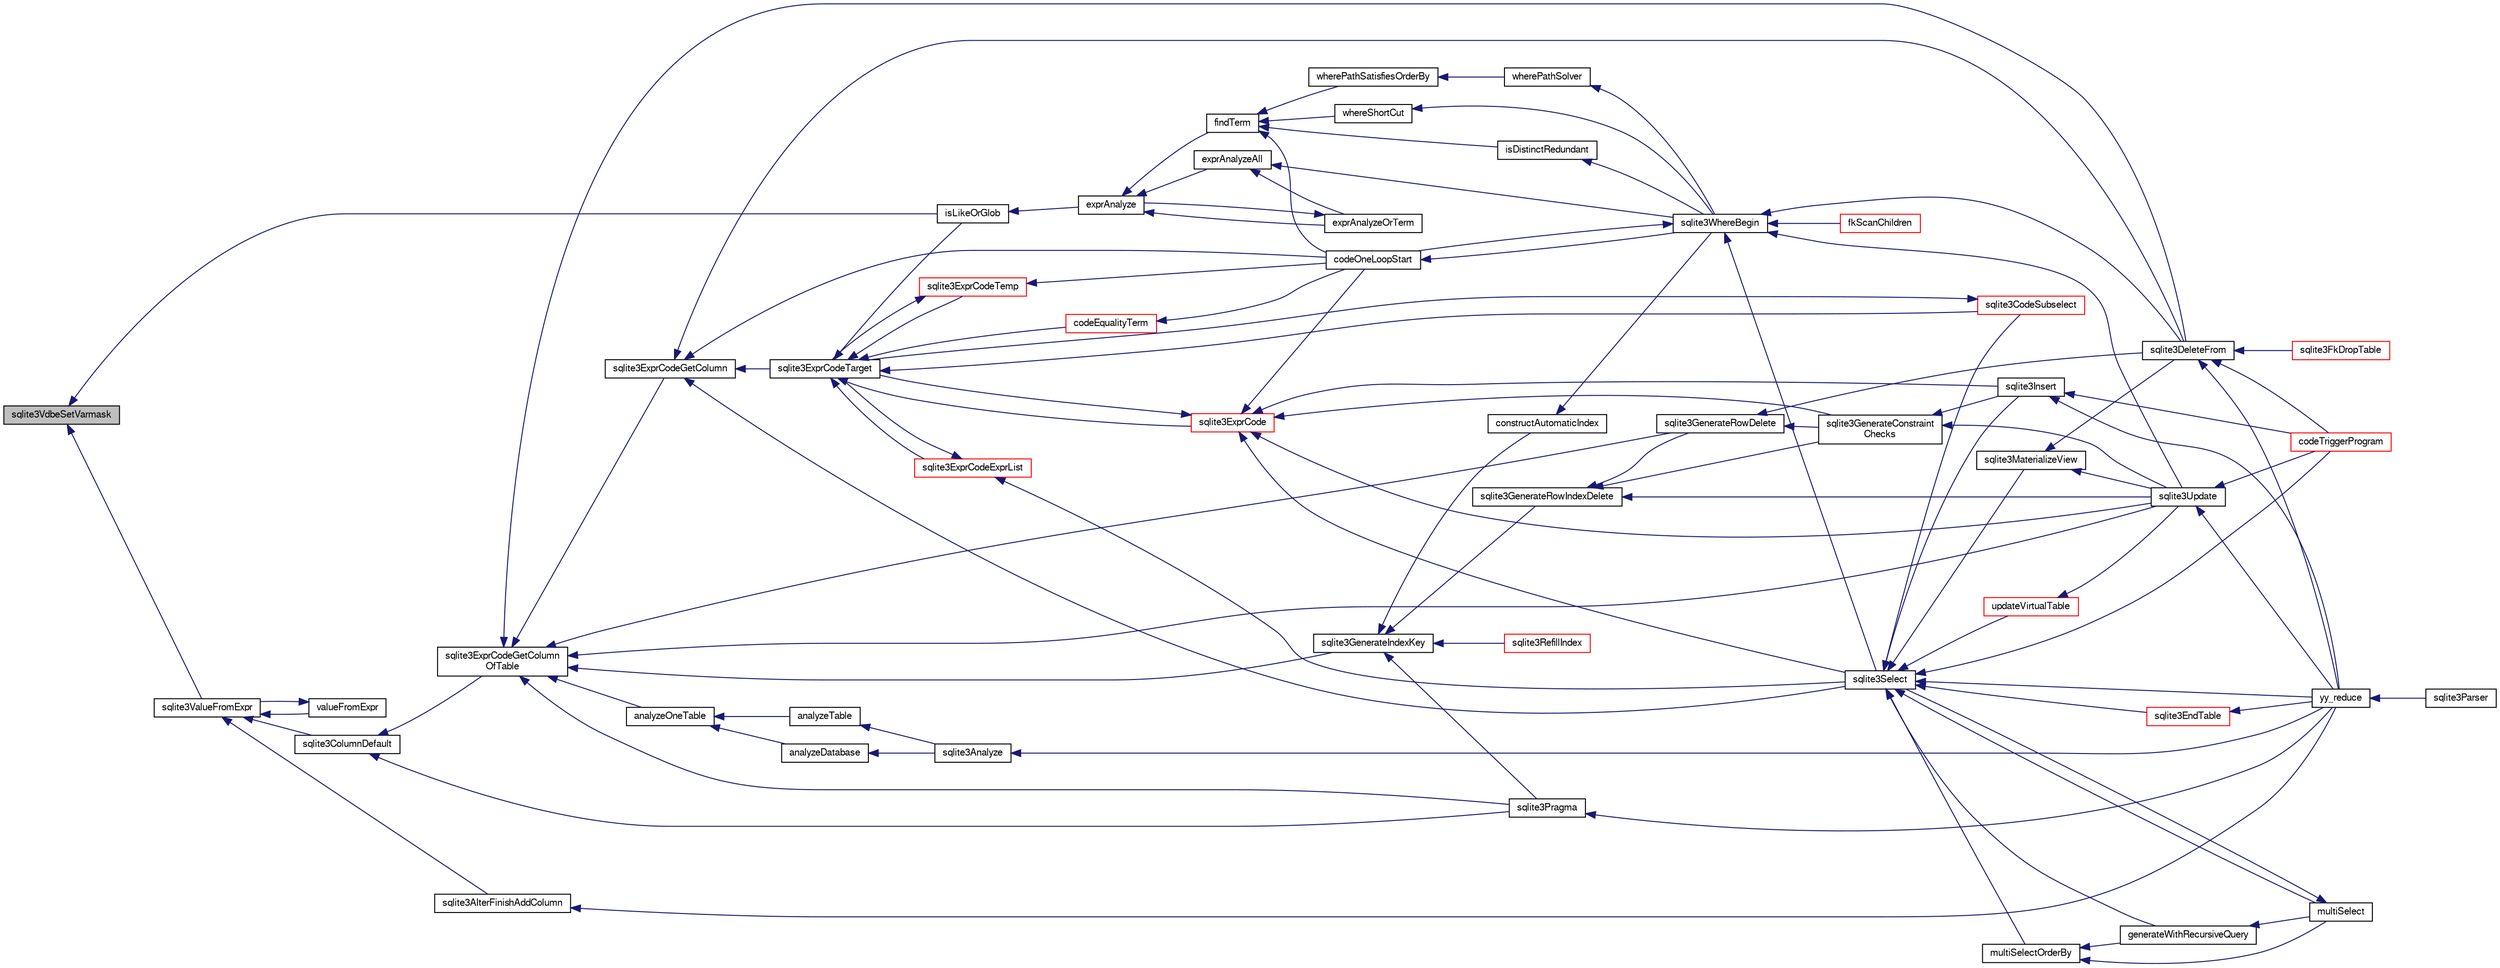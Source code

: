 digraph "sqlite3VdbeSetVarmask"
{
  edge [fontname="FreeSans",fontsize="10",labelfontname="FreeSans",labelfontsize="10"];
  node [fontname="FreeSans",fontsize="10",shape=record];
  rankdir="LR";
  Node791760 [label="sqlite3VdbeSetVarmask",height=0.2,width=0.4,color="black", fillcolor="grey75", style="filled", fontcolor="black"];
  Node791760 -> Node791761 [dir="back",color="midnightblue",fontsize="10",style="solid",fontname="FreeSans"];
  Node791761 [label="sqlite3ValueFromExpr",height=0.2,width=0.4,color="black", fillcolor="white", style="filled",URL="$sqlite3_8c.html#af103c812684544760641a1cd4d9745df"];
  Node791761 -> Node791762 [dir="back",color="midnightblue",fontsize="10",style="solid",fontname="FreeSans"];
  Node791762 [label="valueFromExpr",height=0.2,width=0.4,color="black", fillcolor="white", style="filled",URL="$sqlite3_8c.html#a08f91b27c0189e8b5bcdea6537466b7c"];
  Node791762 -> Node791761 [dir="back",color="midnightblue",fontsize="10",style="solid",fontname="FreeSans"];
  Node791761 -> Node791763 [dir="back",color="midnightblue",fontsize="10",style="solid",fontname="FreeSans"];
  Node791763 [label="sqlite3AlterFinishAddColumn",height=0.2,width=0.4,color="black", fillcolor="white", style="filled",URL="$sqlite3_8c.html#a392e1e5be904b01216faae16a77c2c31"];
  Node791763 -> Node791764 [dir="back",color="midnightblue",fontsize="10",style="solid",fontname="FreeSans"];
  Node791764 [label="yy_reduce",height=0.2,width=0.4,color="black", fillcolor="white", style="filled",URL="$sqlite3_8c.html#a7c419a9b25711c666a9a2449ef377f14"];
  Node791764 -> Node791765 [dir="back",color="midnightblue",fontsize="10",style="solid",fontname="FreeSans"];
  Node791765 [label="sqlite3Parser",height=0.2,width=0.4,color="black", fillcolor="white", style="filled",URL="$sqlite3_8c.html#a0327d71a5fabe0b6a343d78a2602e72a"];
  Node791761 -> Node791766 [dir="back",color="midnightblue",fontsize="10",style="solid",fontname="FreeSans"];
  Node791766 [label="sqlite3ColumnDefault",height=0.2,width=0.4,color="black", fillcolor="white", style="filled",URL="$sqlite3_8c.html#a59f47949957801afdf53735549eacc7d"];
  Node791766 -> Node791767 [dir="back",color="midnightblue",fontsize="10",style="solid",fontname="FreeSans"];
  Node791767 [label="sqlite3ExprCodeGetColumn\lOfTable",height=0.2,width=0.4,color="black", fillcolor="white", style="filled",URL="$sqlite3_8c.html#aef676ae689397d0e050eb0a360c32315"];
  Node791767 -> Node791768 [dir="back",color="midnightblue",fontsize="10",style="solid",fontname="FreeSans"];
  Node791768 [label="sqlite3ExprCodeGetColumn",height=0.2,width=0.4,color="black", fillcolor="white", style="filled",URL="$sqlite3_8c.html#a053723da492b5bb45cb8df75c733155d"];
  Node791768 -> Node791769 [dir="back",color="midnightblue",fontsize="10",style="solid",fontname="FreeSans"];
  Node791769 [label="sqlite3ExprCodeTarget",height=0.2,width=0.4,color="black", fillcolor="white", style="filled",URL="$sqlite3_8c.html#a4f308397a0a3ed299ed31aaa1ae2a293"];
  Node791769 -> Node791770 [dir="back",color="midnightblue",fontsize="10",style="solid",fontname="FreeSans"];
  Node791770 [label="sqlite3CodeSubselect",height=0.2,width=0.4,color="red", fillcolor="white", style="filled",URL="$sqlite3_8c.html#aa69b46d2204a1d1b110107a1be12ee0c"];
  Node791770 -> Node791769 [dir="back",color="midnightblue",fontsize="10",style="solid",fontname="FreeSans"];
  Node791769 -> Node791815 [dir="back",color="midnightblue",fontsize="10",style="solid",fontname="FreeSans"];
  Node791815 [label="sqlite3ExprCodeTemp",height=0.2,width=0.4,color="red", fillcolor="white", style="filled",URL="$sqlite3_8c.html#a3bc5c1ccb3c5851847e2aeb4a84ae1fc"];
  Node791815 -> Node791769 [dir="back",color="midnightblue",fontsize="10",style="solid",fontname="FreeSans"];
  Node791815 -> Node791812 [dir="back",color="midnightblue",fontsize="10",style="solid",fontname="FreeSans"];
  Node791812 [label="codeOneLoopStart",height=0.2,width=0.4,color="black", fillcolor="white", style="filled",URL="$sqlite3_8c.html#aa868875120b151c169cc79139ed6e008"];
  Node791812 -> Node791803 [dir="back",color="midnightblue",fontsize="10",style="solid",fontname="FreeSans"];
  Node791803 [label="sqlite3WhereBegin",height=0.2,width=0.4,color="black", fillcolor="white", style="filled",URL="$sqlite3_8c.html#acad049f5c9a96a8118cffd5e5ce89f7c"];
  Node791803 -> Node791788 [dir="back",color="midnightblue",fontsize="10",style="solid",fontname="FreeSans"];
  Node791788 [label="sqlite3DeleteFrom",height=0.2,width=0.4,color="black", fillcolor="white", style="filled",URL="$sqlite3_8c.html#ab9b4b45349188b49eabb23f94608a091"];
  Node791788 -> Node791789 [dir="back",color="midnightblue",fontsize="10",style="solid",fontname="FreeSans"];
  Node791789 [label="sqlite3FkDropTable",height=0.2,width=0.4,color="red", fillcolor="white", style="filled",URL="$sqlite3_8c.html#a1218c6fc74e89152ceaa4760e82f5ef9"];
  Node791788 -> Node791791 [dir="back",color="midnightblue",fontsize="10",style="solid",fontname="FreeSans"];
  Node791791 [label="codeTriggerProgram",height=0.2,width=0.4,color="red", fillcolor="white", style="filled",URL="$sqlite3_8c.html#a120801f59d9281d201d2ff4b2606836e"];
  Node791788 -> Node791764 [dir="back",color="midnightblue",fontsize="10",style="solid",fontname="FreeSans"];
  Node791803 -> Node791804 [dir="back",color="midnightblue",fontsize="10",style="solid",fontname="FreeSans"];
  Node791804 [label="fkScanChildren",height=0.2,width=0.4,color="red", fillcolor="white", style="filled",URL="$sqlite3_8c.html#a67c9dcb484336b3155e7a82a037d4691"];
  Node791803 -> Node791806 [dir="back",color="midnightblue",fontsize="10",style="solid",fontname="FreeSans"];
  Node791806 [label="sqlite3Select",height=0.2,width=0.4,color="black", fillcolor="white", style="filled",URL="$sqlite3_8c.html#a2465ee8c956209ba4b272477b7c21a45"];
  Node791806 -> Node791770 [dir="back",color="midnightblue",fontsize="10",style="solid",fontname="FreeSans"];
  Node791806 -> Node791781 [dir="back",color="midnightblue",fontsize="10",style="solid",fontname="FreeSans"];
  Node791781 [label="sqlite3EndTable",height=0.2,width=0.4,color="red", fillcolor="white", style="filled",URL="$sqlite3_8c.html#a7b5f2c66c0f0b6f819d970ca389768b0"];
  Node791781 -> Node791764 [dir="back",color="midnightblue",fontsize="10",style="solid",fontname="FreeSans"];
  Node791806 -> Node791807 [dir="back",color="midnightblue",fontsize="10",style="solid",fontname="FreeSans"];
  Node791807 [label="sqlite3MaterializeView",height=0.2,width=0.4,color="black", fillcolor="white", style="filled",URL="$sqlite3_8c.html#a4557984b0b75f998fb0c3f231c9b1def"];
  Node791807 -> Node791788 [dir="back",color="midnightblue",fontsize="10",style="solid",fontname="FreeSans"];
  Node791807 -> Node791796 [dir="back",color="midnightblue",fontsize="10",style="solid",fontname="FreeSans"];
  Node791796 [label="sqlite3Update",height=0.2,width=0.4,color="black", fillcolor="white", style="filled",URL="$sqlite3_8c.html#ac5aa67c46e8cc8174566fabe6809fafa"];
  Node791796 -> Node791791 [dir="back",color="midnightblue",fontsize="10",style="solid",fontname="FreeSans"];
  Node791796 -> Node791764 [dir="back",color="midnightblue",fontsize="10",style="solid",fontname="FreeSans"];
  Node791806 -> Node791798 [dir="back",color="midnightblue",fontsize="10",style="solid",fontname="FreeSans"];
  Node791798 [label="sqlite3Insert",height=0.2,width=0.4,color="black", fillcolor="white", style="filled",URL="$sqlite3_8c.html#a5b17c9c2000bae6bdff8e6be48d7dc2b"];
  Node791798 -> Node791791 [dir="back",color="midnightblue",fontsize="10",style="solid",fontname="FreeSans"];
  Node791798 -> Node791764 [dir="back",color="midnightblue",fontsize="10",style="solid",fontname="FreeSans"];
  Node791806 -> Node791808 [dir="back",color="midnightblue",fontsize="10",style="solid",fontname="FreeSans"];
  Node791808 [label="generateWithRecursiveQuery",height=0.2,width=0.4,color="black", fillcolor="white", style="filled",URL="$sqlite3_8c.html#ade2c3663fa9c3b9676507984b9483942"];
  Node791808 -> Node791809 [dir="back",color="midnightblue",fontsize="10",style="solid",fontname="FreeSans"];
  Node791809 [label="multiSelect",height=0.2,width=0.4,color="black", fillcolor="white", style="filled",URL="$sqlite3_8c.html#a6456c61f3d9b2389738753cedfa24fa7"];
  Node791809 -> Node791806 [dir="back",color="midnightblue",fontsize="10",style="solid",fontname="FreeSans"];
  Node791806 -> Node791809 [dir="back",color="midnightblue",fontsize="10",style="solid",fontname="FreeSans"];
  Node791806 -> Node791810 [dir="back",color="midnightblue",fontsize="10",style="solid",fontname="FreeSans"];
  Node791810 [label="multiSelectOrderBy",height=0.2,width=0.4,color="black", fillcolor="white", style="filled",URL="$sqlite3_8c.html#afcdb8488c6f4dfdadaf9f04bca35b808"];
  Node791810 -> Node791808 [dir="back",color="midnightblue",fontsize="10",style="solid",fontname="FreeSans"];
  Node791810 -> Node791809 [dir="back",color="midnightblue",fontsize="10",style="solid",fontname="FreeSans"];
  Node791806 -> Node791791 [dir="back",color="midnightblue",fontsize="10",style="solid",fontname="FreeSans"];
  Node791806 -> Node791811 [dir="back",color="midnightblue",fontsize="10",style="solid",fontname="FreeSans"];
  Node791811 [label="updateVirtualTable",height=0.2,width=0.4,color="red", fillcolor="white", style="filled",URL="$sqlite3_8c.html#a740220531db9293c39a2cdd7da3f74e1"];
  Node791811 -> Node791796 [dir="back",color="midnightblue",fontsize="10",style="solid",fontname="FreeSans"];
  Node791806 -> Node791764 [dir="back",color="midnightblue",fontsize="10",style="solid",fontname="FreeSans"];
  Node791803 -> Node791796 [dir="back",color="midnightblue",fontsize="10",style="solid",fontname="FreeSans"];
  Node791803 -> Node791812 [dir="back",color="midnightblue",fontsize="10",style="solid",fontname="FreeSans"];
  Node791769 -> Node791816 [dir="back",color="midnightblue",fontsize="10",style="solid",fontname="FreeSans"];
  Node791816 [label="sqlite3ExprCode",height=0.2,width=0.4,color="red", fillcolor="white", style="filled",URL="$sqlite3_8c.html#a75f270fb0b111b86924cca4ea507b417"];
  Node791816 -> Node791769 [dir="back",color="midnightblue",fontsize="10",style="solid",fontname="FreeSans"];
  Node791816 -> Node791798 [dir="back",color="midnightblue",fontsize="10",style="solid",fontname="FreeSans"];
  Node791816 -> Node791800 [dir="back",color="midnightblue",fontsize="10",style="solid",fontname="FreeSans"];
  Node791800 [label="sqlite3GenerateConstraint\lChecks",height=0.2,width=0.4,color="black", fillcolor="white", style="filled",URL="$sqlite3_8c.html#aef639c1e6a0c0a67ca6e7690ad931bd2"];
  Node791800 -> Node791798 [dir="back",color="midnightblue",fontsize="10",style="solid",fontname="FreeSans"];
  Node791800 -> Node791796 [dir="back",color="midnightblue",fontsize="10",style="solid",fontname="FreeSans"];
  Node791816 -> Node791806 [dir="back",color="midnightblue",fontsize="10",style="solid",fontname="FreeSans"];
  Node791816 -> Node791796 [dir="back",color="midnightblue",fontsize="10",style="solid",fontname="FreeSans"];
  Node791816 -> Node791812 [dir="back",color="midnightblue",fontsize="10",style="solid",fontname="FreeSans"];
  Node791769 -> Node791825 [dir="back",color="midnightblue",fontsize="10",style="solid",fontname="FreeSans"];
  Node791825 [label="sqlite3ExprCodeExprList",height=0.2,width=0.4,color="red", fillcolor="white", style="filled",URL="$sqlite3_8c.html#a05b2b3dc3de7565de24eb3a2ff4e9566"];
  Node791825 -> Node791769 [dir="back",color="midnightblue",fontsize="10",style="solid",fontname="FreeSans"];
  Node791825 -> Node791806 [dir="back",color="midnightblue",fontsize="10",style="solid",fontname="FreeSans"];
  Node791769 -> Node791828 [dir="back",color="midnightblue",fontsize="10",style="solid",fontname="FreeSans"];
  Node791828 [label="isLikeOrGlob",height=0.2,width=0.4,color="black", fillcolor="white", style="filled",URL="$sqlite3_8c.html#a6c38e495198bf8976f68d1a6ebd74a50"];
  Node791828 -> Node791829 [dir="back",color="midnightblue",fontsize="10",style="solid",fontname="FreeSans"];
  Node791829 [label="exprAnalyze",height=0.2,width=0.4,color="black", fillcolor="white", style="filled",URL="$sqlite3_8c.html#acb10e48c9a4184a4edd9bfd5b14ad0b7"];
  Node791829 -> Node791830 [dir="back",color="midnightblue",fontsize="10",style="solid",fontname="FreeSans"];
  Node791830 [label="findTerm",height=0.2,width=0.4,color="black", fillcolor="white", style="filled",URL="$sqlite3_8c.html#af26eb1eed85001fcf29fa189b631ac4b"];
  Node791830 -> Node791831 [dir="back",color="midnightblue",fontsize="10",style="solid",fontname="FreeSans"];
  Node791831 [label="isDistinctRedundant",height=0.2,width=0.4,color="black", fillcolor="white", style="filled",URL="$sqlite3_8c.html#acfc2ade61d376596f173a8f70fea379b"];
  Node791831 -> Node791803 [dir="back",color="midnightblue",fontsize="10",style="solid",fontname="FreeSans"];
  Node791830 -> Node791812 [dir="back",color="midnightblue",fontsize="10",style="solid",fontname="FreeSans"];
  Node791830 -> Node791832 [dir="back",color="midnightblue",fontsize="10",style="solid",fontname="FreeSans"];
  Node791832 [label="wherePathSatisfiesOrderBy",height=0.2,width=0.4,color="black", fillcolor="white", style="filled",URL="$sqlite3_8c.html#a0d0fdea0c17942906bcb742c15cf8861"];
  Node791832 -> Node791833 [dir="back",color="midnightblue",fontsize="10",style="solid",fontname="FreeSans"];
  Node791833 [label="wherePathSolver",height=0.2,width=0.4,color="black", fillcolor="white", style="filled",URL="$sqlite3_8c.html#aebc15a04540468c220b31d00e9b29fe6"];
  Node791833 -> Node791803 [dir="back",color="midnightblue",fontsize="10",style="solid",fontname="FreeSans"];
  Node791830 -> Node791834 [dir="back",color="midnightblue",fontsize="10",style="solid",fontname="FreeSans"];
  Node791834 [label="whereShortCut",height=0.2,width=0.4,color="black", fillcolor="white", style="filled",URL="$sqlite3_8c.html#ae1e6727024b08b6596d4d28882587b86"];
  Node791834 -> Node791803 [dir="back",color="midnightblue",fontsize="10",style="solid",fontname="FreeSans"];
  Node791829 -> Node791835 [dir="back",color="midnightblue",fontsize="10",style="solid",fontname="FreeSans"];
  Node791835 [label="exprAnalyzeAll",height=0.2,width=0.4,color="black", fillcolor="white", style="filled",URL="$sqlite3_8c.html#a2e7a957af98e240fa68e34d6ff639437"];
  Node791835 -> Node791836 [dir="back",color="midnightblue",fontsize="10",style="solid",fontname="FreeSans"];
  Node791836 [label="exprAnalyzeOrTerm",height=0.2,width=0.4,color="black", fillcolor="white", style="filled",URL="$sqlite3_8c.html#ab95cabd8b51cb2291b5bef0c4a3776d2"];
  Node791836 -> Node791829 [dir="back",color="midnightblue",fontsize="10",style="solid",fontname="FreeSans"];
  Node791835 -> Node791803 [dir="back",color="midnightblue",fontsize="10",style="solid",fontname="FreeSans"];
  Node791829 -> Node791836 [dir="back",color="midnightblue",fontsize="10",style="solid",fontname="FreeSans"];
  Node791769 -> Node791813 [dir="back",color="midnightblue",fontsize="10",style="solid",fontname="FreeSans"];
  Node791813 [label="codeEqualityTerm",height=0.2,width=0.4,color="red", fillcolor="white", style="filled",URL="$sqlite3_8c.html#ad88a57073f031452c9843e97f15acc47"];
  Node791813 -> Node791812 [dir="back",color="midnightblue",fontsize="10",style="solid",fontname="FreeSans"];
  Node791768 -> Node791788 [dir="back",color="midnightblue",fontsize="10",style="solid",fontname="FreeSans"];
  Node791768 -> Node791806 [dir="back",color="midnightblue",fontsize="10",style="solid",fontname="FreeSans"];
  Node791768 -> Node791812 [dir="back",color="midnightblue",fontsize="10",style="solid",fontname="FreeSans"];
  Node791767 -> Node791837 [dir="back",color="midnightblue",fontsize="10",style="solid",fontname="FreeSans"];
  Node791837 [label="analyzeOneTable",height=0.2,width=0.4,color="black", fillcolor="white", style="filled",URL="$sqlite3_8c.html#a31d4182bf855943a5d0526dbb4987803"];
  Node791837 -> Node791838 [dir="back",color="midnightblue",fontsize="10",style="solid",fontname="FreeSans"];
  Node791838 [label="analyzeDatabase",height=0.2,width=0.4,color="black", fillcolor="white", style="filled",URL="$sqlite3_8c.html#a19f2a630f42aaa010d1b47b81f8cea18"];
  Node791838 -> Node791839 [dir="back",color="midnightblue",fontsize="10",style="solid",fontname="FreeSans"];
  Node791839 [label="sqlite3Analyze",height=0.2,width=0.4,color="black", fillcolor="white", style="filled",URL="$sqlite3_8c.html#ac696deb1ccaae3fa855cfbd0bfd4d048"];
  Node791839 -> Node791764 [dir="back",color="midnightblue",fontsize="10",style="solid",fontname="FreeSans"];
  Node791837 -> Node791840 [dir="back",color="midnightblue",fontsize="10",style="solid",fontname="FreeSans"];
  Node791840 [label="analyzeTable",height=0.2,width=0.4,color="black", fillcolor="white", style="filled",URL="$sqlite3_8c.html#a85f18bcf2d42d5d6ae3033b0c49144b6"];
  Node791840 -> Node791839 [dir="back",color="midnightblue",fontsize="10",style="solid",fontname="FreeSans"];
  Node791767 -> Node791788 [dir="back",color="midnightblue",fontsize="10",style="solid",fontname="FreeSans"];
  Node791767 -> Node791787 [dir="back",color="midnightblue",fontsize="10",style="solid",fontname="FreeSans"];
  Node791787 [label="sqlite3GenerateRowDelete",height=0.2,width=0.4,color="black", fillcolor="white", style="filled",URL="$sqlite3_8c.html#a2c76cbf3027fc18fdbb8cb4cd96b77d9"];
  Node791787 -> Node791788 [dir="back",color="midnightblue",fontsize="10",style="solid",fontname="FreeSans"];
  Node791787 -> Node791800 [dir="back",color="midnightblue",fontsize="10",style="solid",fontname="FreeSans"];
  Node791767 -> Node791776 [dir="back",color="midnightblue",fontsize="10",style="solid",fontname="FreeSans"];
  Node791776 [label="sqlite3GenerateIndexKey",height=0.2,width=0.4,color="black", fillcolor="white", style="filled",URL="$sqlite3_8c.html#ab85ac93d5c5e6760f45f07897be7f272"];
  Node791776 -> Node791777 [dir="back",color="midnightblue",fontsize="10",style="solid",fontname="FreeSans"];
  Node791777 [label="sqlite3RefillIndex",height=0.2,width=0.4,color="red", fillcolor="white", style="filled",URL="$sqlite3_8c.html#a17be5b679d9181b961ea9ba4a18d4f80"];
  Node791776 -> Node791786 [dir="back",color="midnightblue",fontsize="10",style="solid",fontname="FreeSans"];
  Node791786 [label="sqlite3GenerateRowIndexDelete",height=0.2,width=0.4,color="black", fillcolor="white", style="filled",URL="$sqlite3_8c.html#a09c23ae08a7c469d62705f067d7a2135"];
  Node791786 -> Node791787 [dir="back",color="midnightblue",fontsize="10",style="solid",fontname="FreeSans"];
  Node791786 -> Node791800 [dir="back",color="midnightblue",fontsize="10",style="solid",fontname="FreeSans"];
  Node791786 -> Node791796 [dir="back",color="midnightblue",fontsize="10",style="solid",fontname="FreeSans"];
  Node791776 -> Node791801 [dir="back",color="midnightblue",fontsize="10",style="solid",fontname="FreeSans"];
  Node791801 [label="sqlite3Pragma",height=0.2,width=0.4,color="black", fillcolor="white", style="filled",URL="$sqlite3_8c.html#a111391370f58f8e6a6eca51fd34d62ed"];
  Node791801 -> Node791764 [dir="back",color="midnightblue",fontsize="10",style="solid",fontname="FreeSans"];
  Node791776 -> Node791802 [dir="back",color="midnightblue",fontsize="10",style="solid",fontname="FreeSans"];
  Node791802 [label="constructAutomaticIndex",height=0.2,width=0.4,color="black", fillcolor="white", style="filled",URL="$sqlite3_8c.html#aad43d38bc718f4c8e8d0dd8f33ed526f"];
  Node791802 -> Node791803 [dir="back",color="midnightblue",fontsize="10",style="solid",fontname="FreeSans"];
  Node791767 -> Node791801 [dir="back",color="midnightblue",fontsize="10",style="solid",fontname="FreeSans"];
  Node791767 -> Node791796 [dir="back",color="midnightblue",fontsize="10",style="solid",fontname="FreeSans"];
  Node791766 -> Node791801 [dir="back",color="midnightblue",fontsize="10",style="solid",fontname="FreeSans"];
  Node791760 -> Node791828 [dir="back",color="midnightblue",fontsize="10",style="solid",fontname="FreeSans"];
}
